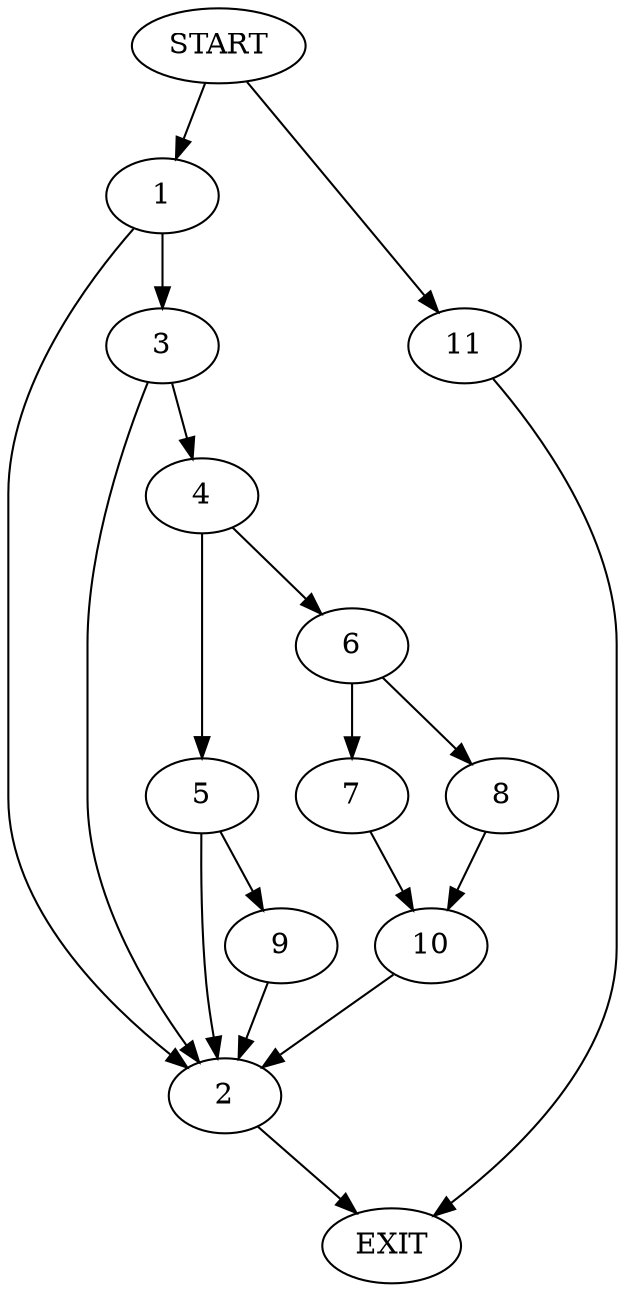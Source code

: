 digraph {
0 [label="START"]
12 [label="EXIT"]
0 -> 1
1 -> 2
1 -> 3
2 -> 12
3 -> 2
3 -> 4
4 -> 5
4 -> 6
6 -> 7
6 -> 8
5 -> 2
5 -> 9
9 -> 2
8 -> 10
7 -> 10
10 -> 2
0 -> 11
11 -> 12
}
